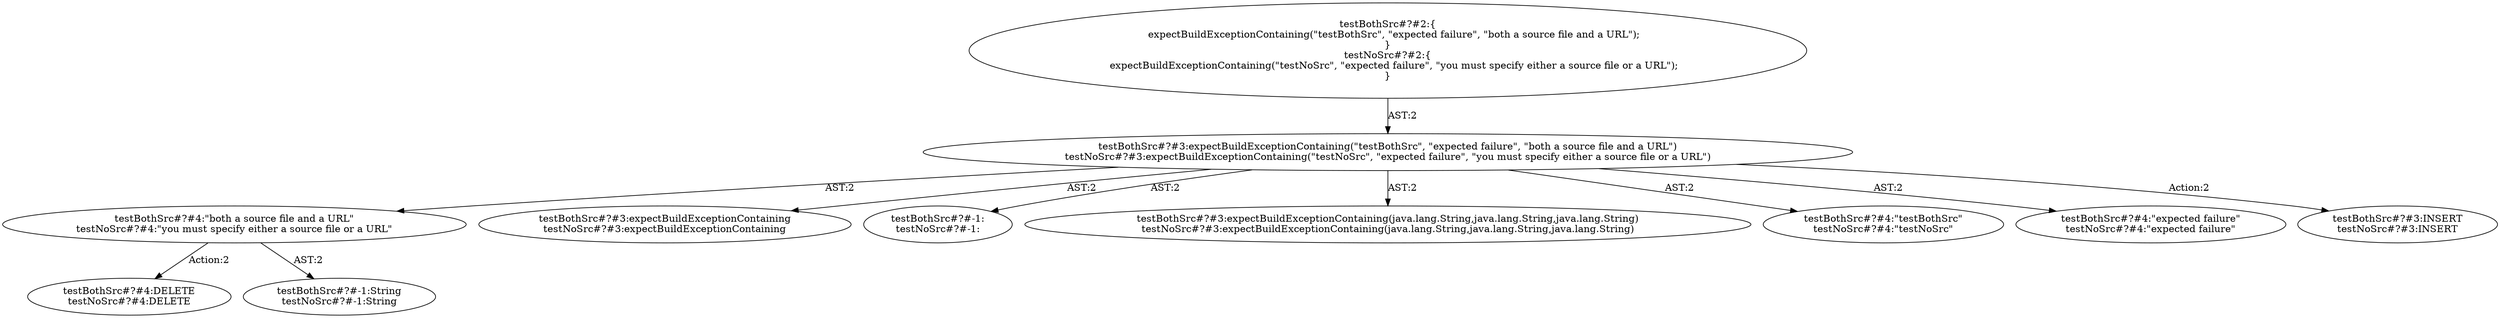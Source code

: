 digraph "Pattern" {
0 [label="testBothSrc#?#4:DELETE
testNoSrc#?#4:DELETE" shape=ellipse]
1 [label="testBothSrc#?#4:\"both a source file and a URL\"
testNoSrc#?#4:\"you must specify either a source file or a URL\"" shape=ellipse]
2 [label="testBothSrc#?#3:expectBuildExceptionContaining(\"testBothSrc\", \"expected failure\", \"both a source file and a URL\")
testNoSrc#?#3:expectBuildExceptionContaining(\"testNoSrc\", \"expected failure\", \"you must specify either a source file or a URL\")" shape=ellipse]
3 [label="testBothSrc#?#2:\{
    expectBuildExceptionContaining(\"testBothSrc\", \"expected failure\", \"both a source file and a URL\");
\}
testNoSrc#?#2:\{
    expectBuildExceptionContaining(\"testNoSrc\", \"expected failure\", \"you must specify either a source file or a URL\");
\}" shape=ellipse]
4 [label="testBothSrc#?#3:expectBuildExceptionContaining
testNoSrc#?#3:expectBuildExceptionContaining" shape=ellipse]
5 [label="testBothSrc#?#-1:
testNoSrc#?#-1:" shape=ellipse]
6 [label="testBothSrc#?#3:expectBuildExceptionContaining(java.lang.String,java.lang.String,java.lang.String)
testNoSrc#?#3:expectBuildExceptionContaining(java.lang.String,java.lang.String,java.lang.String)" shape=ellipse]
7 [label="testBothSrc#?#4:\"testBothSrc\"
testNoSrc#?#4:\"testNoSrc\"" shape=ellipse]
8 [label="testBothSrc#?#4:\"expected failure\"
testNoSrc#?#4:\"expected failure\"" shape=ellipse]
9 [label="testBothSrc#?#3:INSERT
testNoSrc#?#3:INSERT" shape=ellipse]
10 [label="testBothSrc#?#-1:String
testNoSrc#?#-1:String" shape=ellipse]
1 -> 0 [label="Action:2"];
1 -> 10 [label="AST:2"];
2 -> 1 [label="AST:2"];
2 -> 4 [label="AST:2"];
2 -> 5 [label="AST:2"];
2 -> 6 [label="AST:2"];
2 -> 7 [label="AST:2"];
2 -> 8 [label="AST:2"];
2 -> 9 [label="Action:2"];
3 -> 2 [label="AST:2"];
}